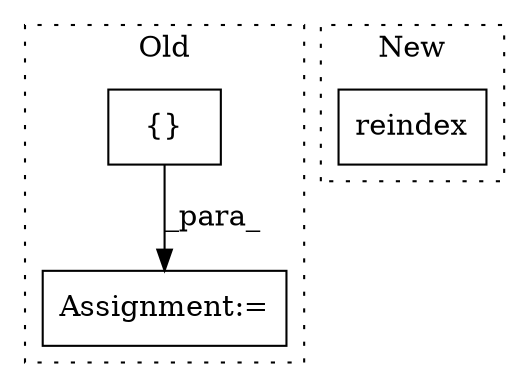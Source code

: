 digraph G {
subgraph cluster0 {
1 [label="{}" a="4" s="779" l="2" shape="box"];
3 [label="Assignment:=" a="7" s="761" l="1" shape="box"];
label = "Old";
style="dotted";
}
subgraph cluster1 {
2 [label="reindex" a="32" s="2056,2067" l="8,1" shape="box"];
label = "New";
style="dotted";
}
1 -> 3 [label="_para_"];
}